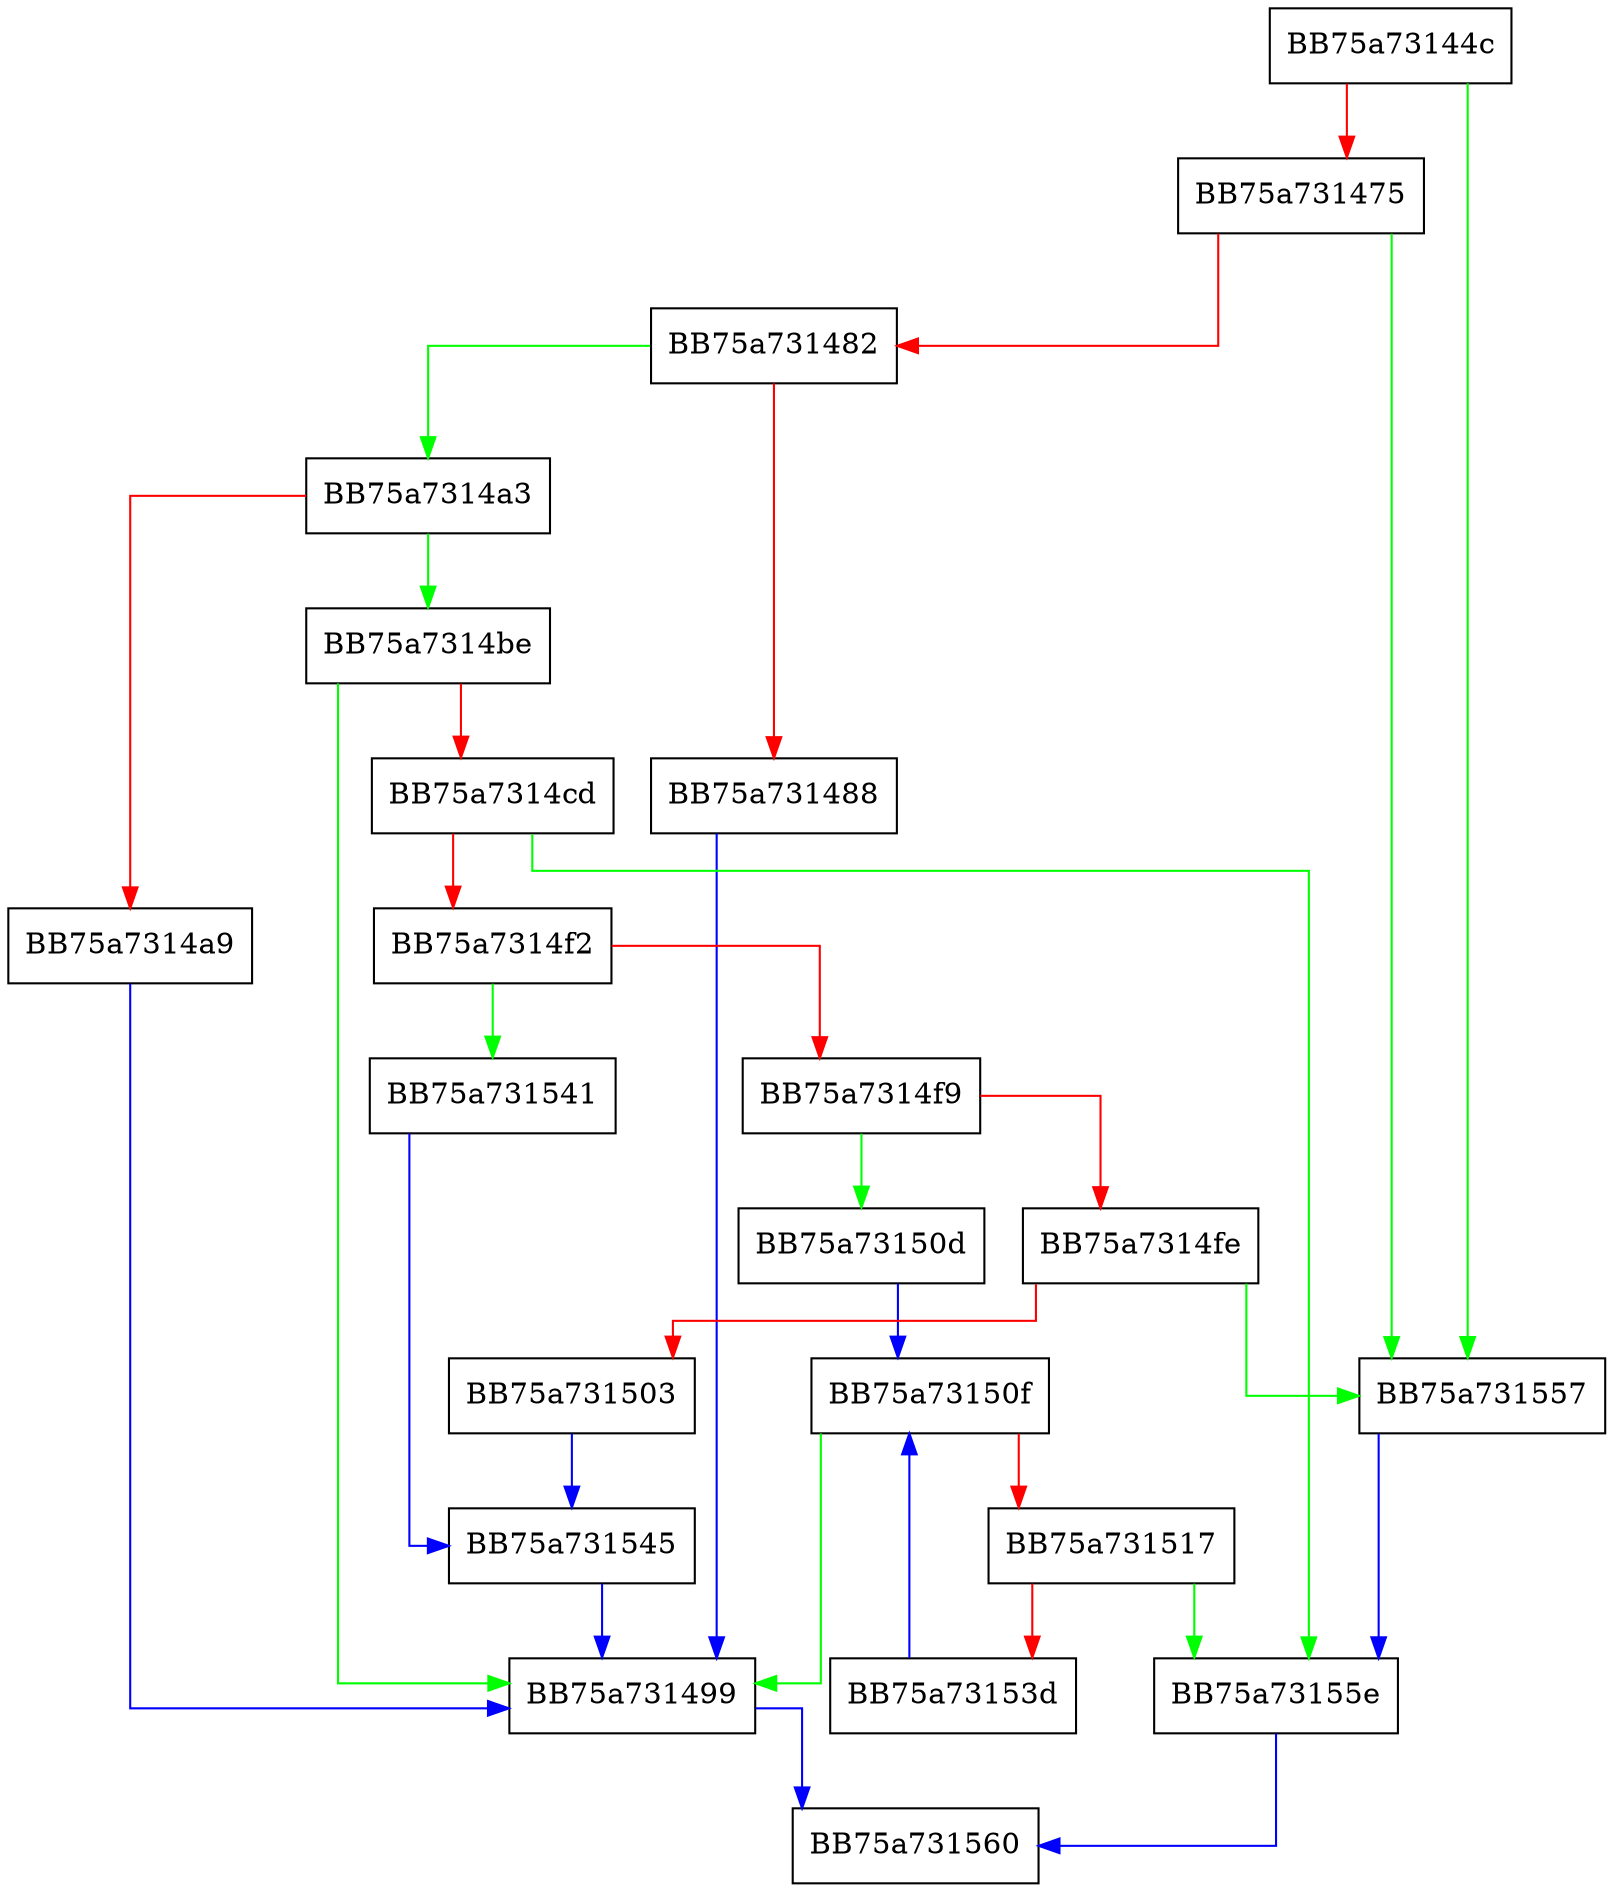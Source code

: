 digraph scmmCopyVariant {
  node [shape="box"];
  graph [splines=ortho];
  BB75a73144c -> BB75a731557 [color="green"];
  BB75a73144c -> BB75a731475 [color="red"];
  BB75a731475 -> BB75a731557 [color="green"];
  BB75a731475 -> BB75a731482 [color="red"];
  BB75a731482 -> BB75a7314a3 [color="green"];
  BB75a731482 -> BB75a731488 [color="red"];
  BB75a731488 -> BB75a731499 [color="blue"];
  BB75a731499 -> BB75a731560 [color="blue"];
  BB75a7314a3 -> BB75a7314be [color="green"];
  BB75a7314a3 -> BB75a7314a9 [color="red"];
  BB75a7314a9 -> BB75a731499 [color="blue"];
  BB75a7314be -> BB75a731499 [color="green"];
  BB75a7314be -> BB75a7314cd [color="red"];
  BB75a7314cd -> BB75a73155e [color="green"];
  BB75a7314cd -> BB75a7314f2 [color="red"];
  BB75a7314f2 -> BB75a731541 [color="green"];
  BB75a7314f2 -> BB75a7314f9 [color="red"];
  BB75a7314f9 -> BB75a73150d [color="green"];
  BB75a7314f9 -> BB75a7314fe [color="red"];
  BB75a7314fe -> BB75a731557 [color="green"];
  BB75a7314fe -> BB75a731503 [color="red"];
  BB75a731503 -> BB75a731545 [color="blue"];
  BB75a73150d -> BB75a73150f [color="blue"];
  BB75a73150f -> BB75a731499 [color="green"];
  BB75a73150f -> BB75a731517 [color="red"];
  BB75a731517 -> BB75a73155e [color="green"];
  BB75a731517 -> BB75a73153d [color="red"];
  BB75a73153d -> BB75a73150f [color="blue"];
  BB75a731541 -> BB75a731545 [color="blue"];
  BB75a731545 -> BB75a731499 [color="blue"];
  BB75a731557 -> BB75a73155e [color="blue"];
  BB75a73155e -> BB75a731560 [color="blue"];
}